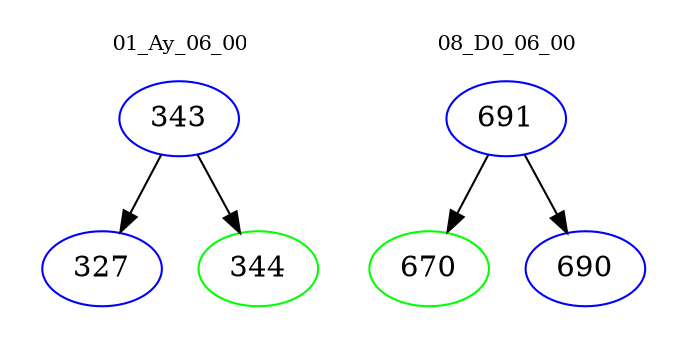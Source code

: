digraph{
subgraph cluster_0 {
color = white
label = "01_Ay_06_00";
fontsize=10;
T0_343 [label="343", color="blue"]
T0_343 -> T0_327 [color="black"]
T0_327 [label="327", color="blue"]
T0_343 -> T0_344 [color="black"]
T0_344 [label="344", color="green"]
}
subgraph cluster_1 {
color = white
label = "08_D0_06_00";
fontsize=10;
T1_691 [label="691", color="blue"]
T1_691 -> T1_670 [color="black"]
T1_670 [label="670", color="green"]
T1_691 -> T1_690 [color="black"]
T1_690 [label="690", color="blue"]
}
}
